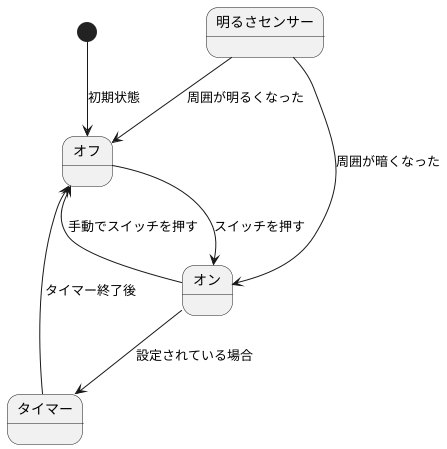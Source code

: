 @startuml
[*] --> オフ: 初期状態
オフ --> オン: スイッチを押す
オン --> タイマー: 設定されている場合
タイマー --> オフ: タイマー終了後
オン --> オフ: 手動でスイッチを押す
明るさセンサー --> オフ: 周囲が明るくなった
明るさセンサー --> オン: 周囲が暗くなった
@enduml